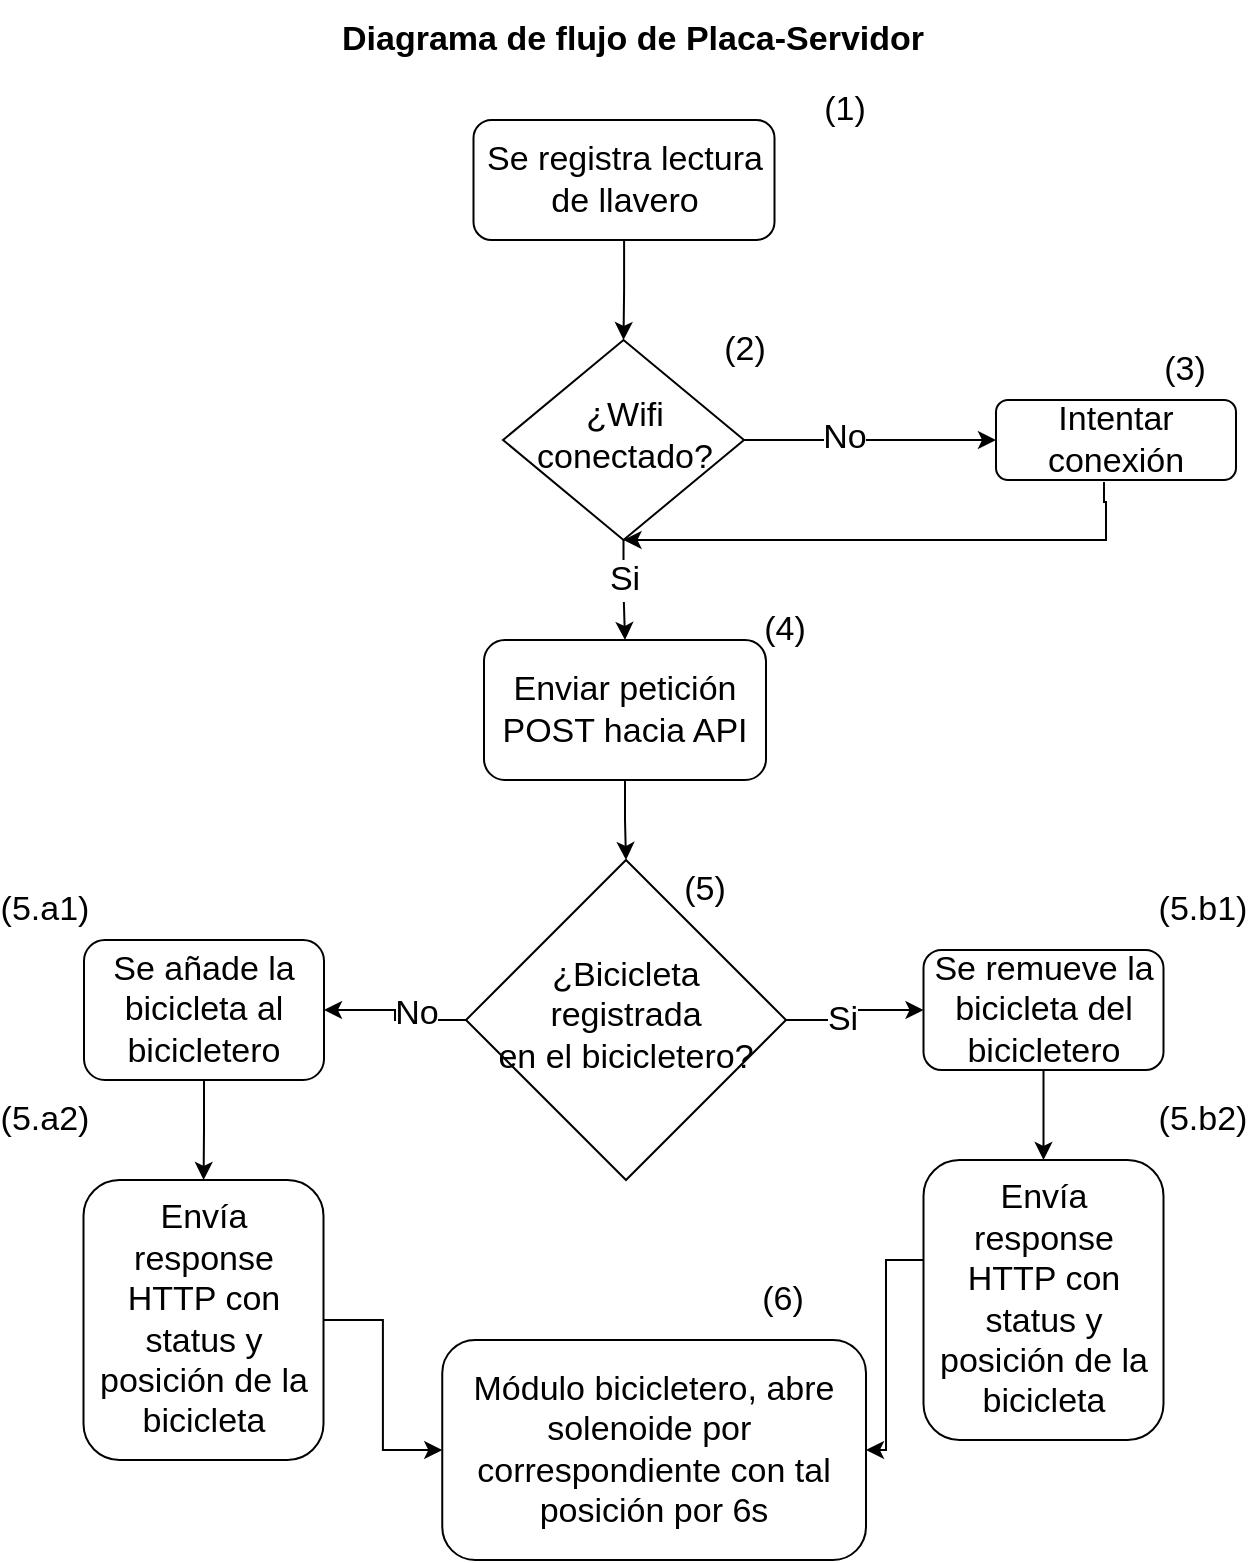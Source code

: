 <mxfile version="24.4.8" type="device">
  <diagram id="C5RBs43oDa-KdzZeNtuy" name="Page-1">
    <mxGraphModel dx="1368" dy="838" grid="1" gridSize="10" guides="1" tooltips="1" connect="1" arrows="1" fold="1" page="1" pageScale="1" pageWidth="827" pageHeight="1169" math="0" shadow="0">
      <root>
        <mxCell id="WIyWlLk6GJQsqaUBKTNV-0" />
        <mxCell id="WIyWlLk6GJQsqaUBKTNV-1" parent="WIyWlLk6GJQsqaUBKTNV-0" />
        <mxCell id="YylQgySP5R7MDy8f_tse-6" style="edgeStyle=orthogonalEdgeStyle;rounded=0;orthogonalLoop=1;jettySize=auto;html=1;fontSize=17;" parent="WIyWlLk6GJQsqaUBKTNV-1" source="WIyWlLk6GJQsqaUBKTNV-3" target="YylQgySP5R7MDy8f_tse-4" edge="1">
          <mxGeometry relative="1" as="geometry" />
        </mxCell>
        <mxCell id="WIyWlLk6GJQsqaUBKTNV-3" value="Se registra lectura de llavero" style="rounded=1;whiteSpace=wrap;html=1;fontSize=17;glass=0;strokeWidth=1;shadow=0;" parent="WIyWlLk6GJQsqaUBKTNV-1" vertex="1">
          <mxGeometry x="333.75" y="80" width="150.5" height="60" as="geometry" />
        </mxCell>
        <mxCell id="YylQgySP5R7MDy8f_tse-0" value="Diagrama de flujo de Placa-Servidor" style="text;strokeColor=none;fillColor=none;html=1;fontSize=17;fontStyle=1;verticalAlign=middle;align=center;" parent="WIyWlLk6GJQsqaUBKTNV-1" vertex="1">
          <mxGeometry x="221" y="20" width="384" height="40" as="geometry" />
        </mxCell>
        <mxCell id="YylQgySP5R7MDy8f_tse-8" style="edgeStyle=orthogonalEdgeStyle;rounded=0;orthogonalLoop=1;jettySize=auto;html=1;fontSize=17;" parent="WIyWlLk6GJQsqaUBKTNV-1" source="YylQgySP5R7MDy8f_tse-4" target="YylQgySP5R7MDy8f_tse-7" edge="1">
          <mxGeometry relative="1" as="geometry" />
        </mxCell>
        <mxCell id="YylQgySP5R7MDy8f_tse-9" value="No" style="edgeLabel;html=1;align=center;verticalAlign=middle;resizable=0;points=[];fontSize=17;" parent="YylQgySP5R7MDy8f_tse-8" vertex="1" connectable="0">
          <mxGeometry x="-0.212" y="1" relative="1" as="geometry">
            <mxPoint as="offset" />
          </mxGeometry>
        </mxCell>
        <mxCell id="YylQgySP5R7MDy8f_tse-14" style="edgeStyle=orthogonalEdgeStyle;rounded=0;orthogonalLoop=1;jettySize=auto;html=1;fontSize=17;" parent="WIyWlLk6GJQsqaUBKTNV-1" source="YylQgySP5R7MDy8f_tse-4" target="YylQgySP5R7MDy8f_tse-11" edge="1">
          <mxGeometry relative="1" as="geometry" />
        </mxCell>
        <mxCell id="YylQgySP5R7MDy8f_tse-15" value="Si" style="edgeLabel;html=1;align=center;verticalAlign=middle;resizable=0;points=[];fontSize=17;" parent="YylQgySP5R7MDy8f_tse-14" vertex="1" connectable="0">
          <mxGeometry x="-0.207" y="4" relative="1" as="geometry">
            <mxPoint x="-4" as="offset" />
          </mxGeometry>
        </mxCell>
        <mxCell id="YylQgySP5R7MDy8f_tse-4" value="¿Wifi conectado?" style="rhombus;whiteSpace=wrap;html=1;shadow=0;fontFamily=Helvetica;fontSize=17;align=center;strokeWidth=1;spacing=6;spacingTop=-4;" parent="WIyWlLk6GJQsqaUBKTNV-1" vertex="1">
          <mxGeometry x="348.5" y="190" width="120.5" height="100" as="geometry" />
        </mxCell>
        <mxCell id="YylQgySP5R7MDy8f_tse-10" style="edgeStyle=orthogonalEdgeStyle;rounded=0;orthogonalLoop=1;jettySize=auto;html=1;fontSize=17;exitX=0.45;exitY=1.025;exitDx=0;exitDy=0;exitPerimeter=0;" parent="WIyWlLk6GJQsqaUBKTNV-1" edge="1" target="YylQgySP5R7MDy8f_tse-4" source="YylQgySP5R7MDy8f_tse-7">
          <mxGeometry relative="1" as="geometry">
            <mxPoint x="430" y="290" as="targetPoint" />
            <mxPoint x="580" y="260" as="sourcePoint" />
            <Array as="points">
              <mxPoint x="650" y="271" />
              <mxPoint x="650" y="290" />
            </Array>
          </mxGeometry>
        </mxCell>
        <mxCell id="YylQgySP5R7MDy8f_tse-7" value="Intentar conexión" style="rounded=1;whiteSpace=wrap;html=1;fontSize=17;glass=0;strokeWidth=1;shadow=0;" parent="WIyWlLk6GJQsqaUBKTNV-1" vertex="1">
          <mxGeometry x="595" y="220" width="120" height="40" as="geometry" />
        </mxCell>
        <mxCell id="YylQgySP5R7MDy8f_tse-17" style="edgeStyle=orthogonalEdgeStyle;rounded=0;orthogonalLoop=1;jettySize=auto;html=1;fontSize=17;" parent="WIyWlLk6GJQsqaUBKTNV-1" source="YylQgySP5R7MDy8f_tse-11" target="YylQgySP5R7MDy8f_tse-16" edge="1">
          <mxGeometry relative="1" as="geometry" />
        </mxCell>
        <mxCell id="YylQgySP5R7MDy8f_tse-11" value="Enviar petición POST hacia API" style="rounded=1;whiteSpace=wrap;html=1;fontSize=17;glass=0;strokeWidth=1;shadow=0;" parent="WIyWlLk6GJQsqaUBKTNV-1" vertex="1">
          <mxGeometry x="339" y="340" width="141" height="70" as="geometry" />
        </mxCell>
        <mxCell id="YylQgySP5R7MDy8f_tse-19" style="edgeStyle=orthogonalEdgeStyle;rounded=0;orthogonalLoop=1;jettySize=auto;html=1;entryX=0;entryY=0.5;entryDx=0;entryDy=0;fontSize=17;" parent="WIyWlLk6GJQsqaUBKTNV-1" source="YylQgySP5R7MDy8f_tse-16" target="YylQgySP5R7MDy8f_tse-18" edge="1">
          <mxGeometry relative="1" as="geometry" />
        </mxCell>
        <mxCell id="YylQgySP5R7MDy8f_tse-20" value="Si" style="edgeLabel;html=1;align=center;verticalAlign=middle;resizable=0;points=[];fontSize=17;" parent="YylQgySP5R7MDy8f_tse-19" vertex="1" connectable="0">
          <mxGeometry x="-0.511" relative="1" as="geometry">
            <mxPoint x="10" as="offset" />
          </mxGeometry>
        </mxCell>
        <mxCell id="YylQgySP5R7MDy8f_tse-34" style="edgeStyle=orthogonalEdgeStyle;rounded=0;orthogonalLoop=1;jettySize=auto;html=1;fontSize=17;" parent="WIyWlLk6GJQsqaUBKTNV-1" source="YylQgySP5R7MDy8f_tse-16" target="YylQgySP5R7MDy8f_tse-26" edge="1">
          <mxGeometry relative="1" as="geometry" />
        </mxCell>
        <mxCell id="YylQgySP5R7MDy8f_tse-35" value="No" style="edgeLabel;html=1;align=center;verticalAlign=middle;resizable=0;points=[];fontSize=17;" parent="YylQgySP5R7MDy8f_tse-34" vertex="1" connectable="0">
          <mxGeometry x="-0.331" y="-3" relative="1" as="geometry">
            <mxPoint as="offset" />
          </mxGeometry>
        </mxCell>
        <mxCell id="YylQgySP5R7MDy8f_tse-16" value="¿Bicicleta registrada&lt;div style=&quot;font-size: 17px;&quot;&gt;en el bicicletero?&lt;/div&gt;" style="rhombus;whiteSpace=wrap;html=1;shadow=0;fontFamily=Helvetica;fontSize=17;align=center;strokeWidth=1;spacing=6;spacingTop=-4;" parent="WIyWlLk6GJQsqaUBKTNV-1" vertex="1">
          <mxGeometry x="330" y="450" width="160" height="160" as="geometry" />
        </mxCell>
        <mxCell id="YylQgySP5R7MDy8f_tse-23" style="edgeStyle=orthogonalEdgeStyle;rounded=0;orthogonalLoop=1;jettySize=auto;html=1;entryX=0.5;entryY=0;entryDx=0;entryDy=0;fontSize=17;" parent="WIyWlLk6GJQsqaUBKTNV-1" source="YylQgySP5R7MDy8f_tse-18" target="YylQgySP5R7MDy8f_tse-21" edge="1">
          <mxGeometry relative="1" as="geometry" />
        </mxCell>
        <mxCell id="YylQgySP5R7MDy8f_tse-18" value="Se remueve la bicicleta del bicicletero" style="rounded=1;whiteSpace=wrap;html=1;fontSize=17;glass=0;strokeWidth=1;shadow=0;" parent="WIyWlLk6GJQsqaUBKTNV-1" vertex="1">
          <mxGeometry x="558.75" y="495" width="120" height="60" as="geometry" />
        </mxCell>
        <mxCell id="YylQgySP5R7MDy8f_tse-38" style="edgeStyle=orthogonalEdgeStyle;rounded=0;orthogonalLoop=1;jettySize=auto;html=1;fontSize=17;" parent="WIyWlLk6GJQsqaUBKTNV-1" source="YylQgySP5R7MDy8f_tse-21" target="YylQgySP5R7MDy8f_tse-36" edge="1">
          <mxGeometry relative="1" as="geometry">
            <Array as="points">
              <mxPoint x="540" y="650" />
              <mxPoint x="540" y="745" />
            </Array>
          </mxGeometry>
        </mxCell>
        <mxCell id="YylQgySP5R7MDy8f_tse-21" value="Envía response HTTP con status y posición de la bicicleta" style="rounded=1;whiteSpace=wrap;html=1;fontSize=17;glass=0;strokeWidth=1;shadow=0;" parent="WIyWlLk6GJQsqaUBKTNV-1" vertex="1">
          <mxGeometry x="558.75" y="600" width="120" height="140" as="geometry" />
        </mxCell>
        <mxCell id="YylQgySP5R7MDy8f_tse-30" style="edgeStyle=orthogonalEdgeStyle;rounded=0;orthogonalLoop=1;jettySize=auto;html=1;fontSize=17;" parent="WIyWlLk6GJQsqaUBKTNV-1" source="YylQgySP5R7MDy8f_tse-26" target="YylQgySP5R7MDy8f_tse-29" edge="1">
          <mxGeometry relative="1" as="geometry" />
        </mxCell>
        <mxCell id="YylQgySP5R7MDy8f_tse-26" value="Se añade la bicicleta al bicicletero" style="rounded=1;whiteSpace=wrap;html=1;fontSize=17;glass=0;strokeWidth=1;shadow=0;" parent="WIyWlLk6GJQsqaUBKTNV-1" vertex="1">
          <mxGeometry x="139" y="490" width="120" height="70" as="geometry" />
        </mxCell>
        <mxCell id="YylQgySP5R7MDy8f_tse-37" style="edgeStyle=orthogonalEdgeStyle;rounded=0;orthogonalLoop=1;jettySize=auto;html=1;fontSize=17;" parent="WIyWlLk6GJQsqaUBKTNV-1" source="YylQgySP5R7MDy8f_tse-29" target="YylQgySP5R7MDy8f_tse-36" edge="1">
          <mxGeometry relative="1" as="geometry" />
        </mxCell>
        <mxCell id="YylQgySP5R7MDy8f_tse-29" value="Envía response HTTP con status y posición de la bicicleta" style="rounded=1;whiteSpace=wrap;html=1;fontSize=17;glass=0;strokeWidth=1;shadow=0;" parent="WIyWlLk6GJQsqaUBKTNV-1" vertex="1">
          <mxGeometry x="138.75" y="610" width="120" height="140" as="geometry" />
        </mxCell>
        <mxCell id="YylQgySP5R7MDy8f_tse-36" value="Módulo bicicletero, abre solenoide por&amp;nbsp; correspondiente con tal posición por 6s" style="rounded=1;whiteSpace=wrap;html=1;fontSize=17;glass=0;strokeWidth=1;shadow=0;" parent="WIyWlLk6GJQsqaUBKTNV-1" vertex="1">
          <mxGeometry x="318.13" y="690" width="211.87" height="110" as="geometry" />
        </mxCell>
        <mxCell id="YylQgySP5R7MDy8f_tse-40" value="(1)" style="text;html=1;align=center;verticalAlign=middle;whiteSpace=wrap;rounded=0;fontSize=17;" parent="WIyWlLk6GJQsqaUBKTNV-1" vertex="1">
          <mxGeometry x="500" y="60" width="39" height="30" as="geometry" />
        </mxCell>
        <mxCell id="YylQgySP5R7MDy8f_tse-41" value="(2)" style="text;html=1;align=center;verticalAlign=middle;whiteSpace=wrap;rounded=0;fontSize=17;" parent="WIyWlLk6GJQsqaUBKTNV-1" vertex="1">
          <mxGeometry x="450" y="180" width="39" height="30" as="geometry" />
        </mxCell>
        <mxCell id="YylQgySP5R7MDy8f_tse-42" value="(3)" style="text;html=1;align=center;verticalAlign=middle;whiteSpace=wrap;rounded=0;fontSize=17;" parent="WIyWlLk6GJQsqaUBKTNV-1" vertex="1">
          <mxGeometry x="670" y="190" width="39" height="30" as="geometry" />
        </mxCell>
        <mxCell id="YylQgySP5R7MDy8f_tse-43" value="(4)" style="text;html=1;align=center;verticalAlign=middle;whiteSpace=wrap;rounded=0;fontSize=17;" parent="WIyWlLk6GJQsqaUBKTNV-1" vertex="1">
          <mxGeometry x="469.5" y="320" width="39" height="30" as="geometry" />
        </mxCell>
        <mxCell id="YylQgySP5R7MDy8f_tse-44" value="(5)" style="text;html=1;align=center;verticalAlign=middle;whiteSpace=wrap;rounded=0;fontSize=17;" parent="WIyWlLk6GJQsqaUBKTNV-1" vertex="1">
          <mxGeometry x="430" y="450" width="39" height="30" as="geometry" />
        </mxCell>
        <mxCell id="YylQgySP5R7MDy8f_tse-45" value="(5.b1)" style="text;html=1;align=center;verticalAlign=middle;whiteSpace=wrap;rounded=0;fontSize=17;" parent="WIyWlLk6GJQsqaUBKTNV-1" vertex="1">
          <mxGeometry x="679" y="460" width="39" height="30" as="geometry" />
        </mxCell>
        <mxCell id="YylQgySP5R7MDy8f_tse-46" value="(5.b2)" style="text;html=1;align=center;verticalAlign=middle;whiteSpace=wrap;rounded=0;fontSize=17;" parent="WIyWlLk6GJQsqaUBKTNV-1" vertex="1">
          <mxGeometry x="679" y="565" width="39" height="30" as="geometry" />
        </mxCell>
        <mxCell id="YylQgySP5R7MDy8f_tse-47" value="(5.a1)" style="text;html=1;align=center;verticalAlign=middle;whiteSpace=wrap;rounded=0;fontSize=17;" parent="WIyWlLk6GJQsqaUBKTNV-1" vertex="1">
          <mxGeometry x="100" y="460" width="39" height="30" as="geometry" />
        </mxCell>
        <mxCell id="YylQgySP5R7MDy8f_tse-48" value="(5.a2)" style="text;html=1;align=center;verticalAlign=middle;whiteSpace=wrap;rounded=0;fontSize=17;" parent="WIyWlLk6GJQsqaUBKTNV-1" vertex="1">
          <mxGeometry x="100" y="565" width="39" height="30" as="geometry" />
        </mxCell>
        <mxCell id="YylQgySP5R7MDy8f_tse-49" value="(6)" style="text;html=1;align=center;verticalAlign=middle;whiteSpace=wrap;rounded=0;fontSize=17;" parent="WIyWlLk6GJQsqaUBKTNV-1" vertex="1">
          <mxGeometry x="469" y="655" width="39" height="30" as="geometry" />
        </mxCell>
      </root>
    </mxGraphModel>
  </diagram>
</mxfile>

